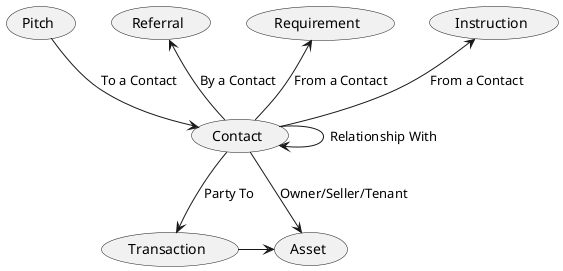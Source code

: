 @startuml Contact

(Contact) -> (Contact) : Relationship With

(Pitch) --> (Contact) : To a Contact
(Referral) <-- (Contact) : By a Contact
(Requirement) <-- (Contact) : From a Contact
(Instruction) <-- (Contact) : From a Contact

(Contact) --> (Transaction) : Party To
(Contact) --> (Asset) : Owner/Seller/Tenant

(Transaction) -> (Asset)

@enduml